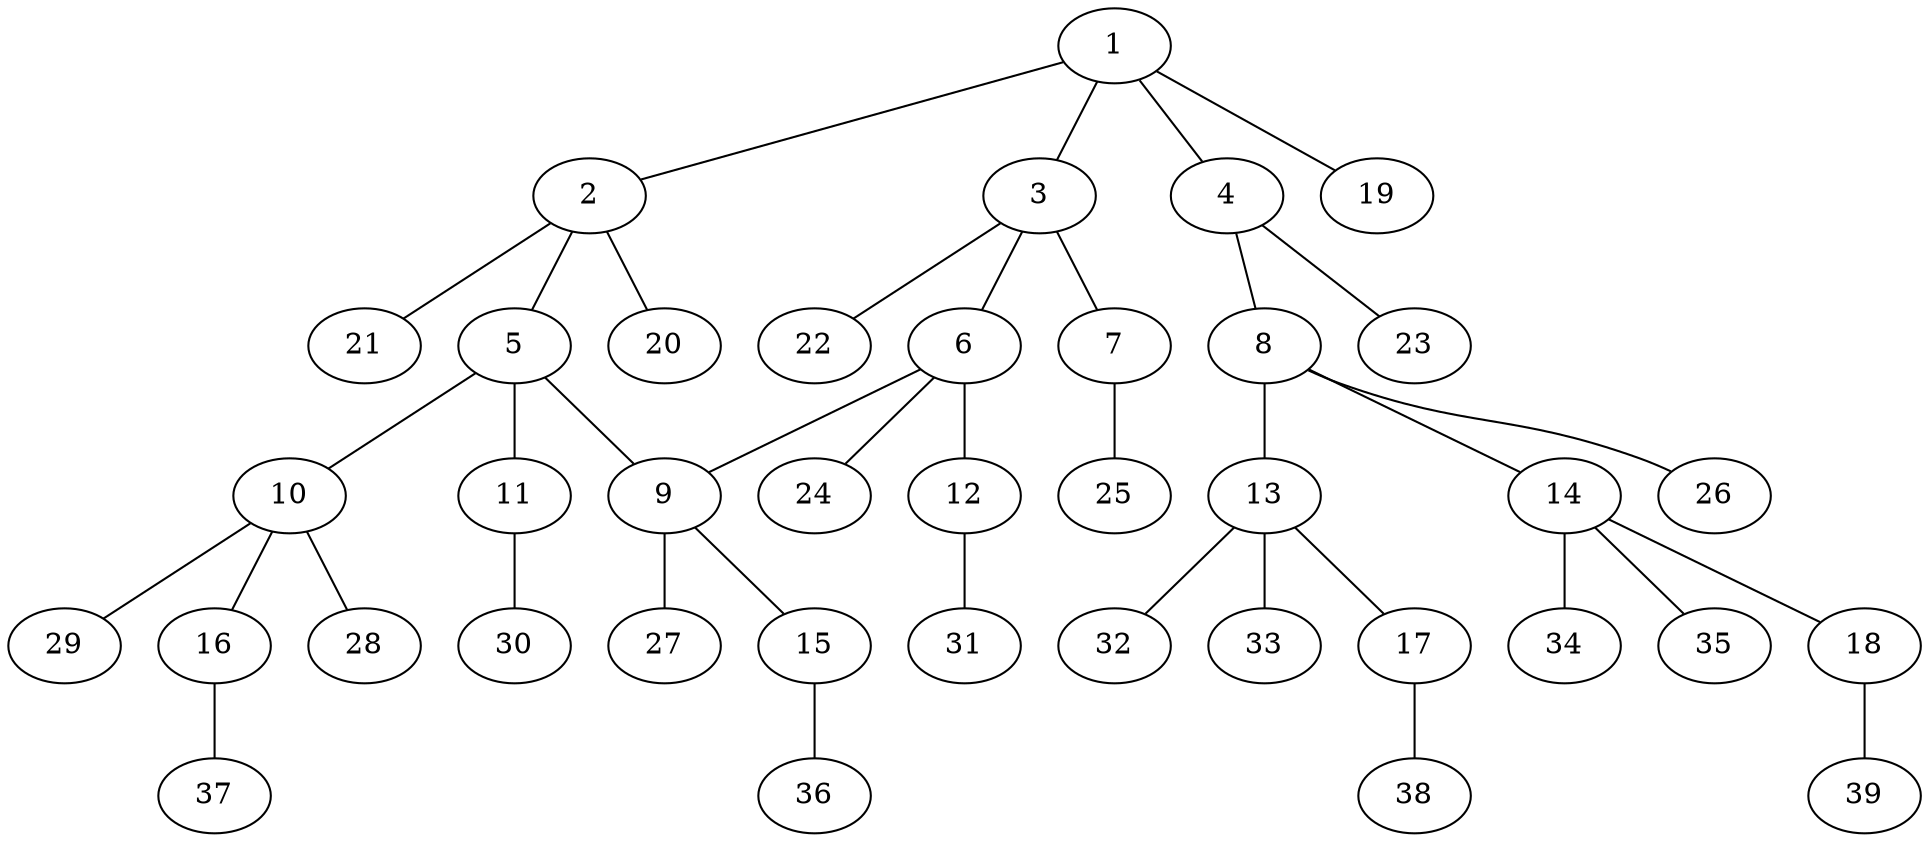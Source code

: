 graph molecule_2595 {
	1	 [chem=C];
	2	 [chem=C];
	1 -- 2	 [valence=1];
	3	 [chem=C];
	1 -- 3	 [valence=1];
	4	 [chem=N];
	1 -- 4	 [valence=1];
	19	 [chem=H];
	1 -- 19	 [valence=1];
	5	 [chem=C];
	2 -- 5	 [valence=1];
	20	 [chem=H];
	2 -- 20	 [valence=1];
	21	 [chem=H];
	2 -- 21	 [valence=1];
	6	 [chem=C];
	3 -- 6	 [valence=1];
	7	 [chem=O];
	3 -- 7	 [valence=1];
	22	 [chem=H];
	3 -- 22	 [valence=1];
	8	 [chem=C];
	4 -- 8	 [valence=1];
	23	 [chem=H];
	4 -- 23	 [valence=1];
	9	 [chem=C];
	5 -- 9	 [valence=1];
	10	 [chem=C];
	5 -- 10	 [valence=1];
	11	 [chem=O];
	5 -- 11	 [valence=1];
	6 -- 9	 [valence=1];
	12	 [chem=O];
	6 -- 12	 [valence=1];
	24	 [chem=H];
	6 -- 24	 [valence=1];
	25	 [chem=H];
	7 -- 25	 [valence=1];
	13	 [chem=C];
	8 -- 13	 [valence=1];
	14	 [chem=C];
	8 -- 14	 [valence=1];
	26	 [chem=H];
	8 -- 26	 [valence=1];
	15	 [chem=O];
	9 -- 15	 [valence=1];
	27	 [chem=H];
	9 -- 27	 [valence=1];
	16	 [chem=O];
	10 -- 16	 [valence=1];
	28	 [chem=H];
	10 -- 28	 [valence=1];
	29	 [chem=H];
	10 -- 29	 [valence=1];
	30	 [chem=H];
	11 -- 30	 [valence=1];
	31	 [chem=H];
	12 -- 31	 [valence=1];
	17	 [chem=O];
	13 -- 17	 [valence=1];
	32	 [chem=H];
	13 -- 32	 [valence=1];
	33	 [chem=H];
	13 -- 33	 [valence=1];
	18	 [chem=O];
	14 -- 18	 [valence=1];
	34	 [chem=H];
	14 -- 34	 [valence=1];
	35	 [chem=H];
	14 -- 35	 [valence=1];
	36	 [chem=H];
	15 -- 36	 [valence=1];
	37	 [chem=H];
	16 -- 37	 [valence=1];
	38	 [chem=H];
	17 -- 38	 [valence=1];
	39	 [chem=H];
	18 -- 39	 [valence=1];
}
